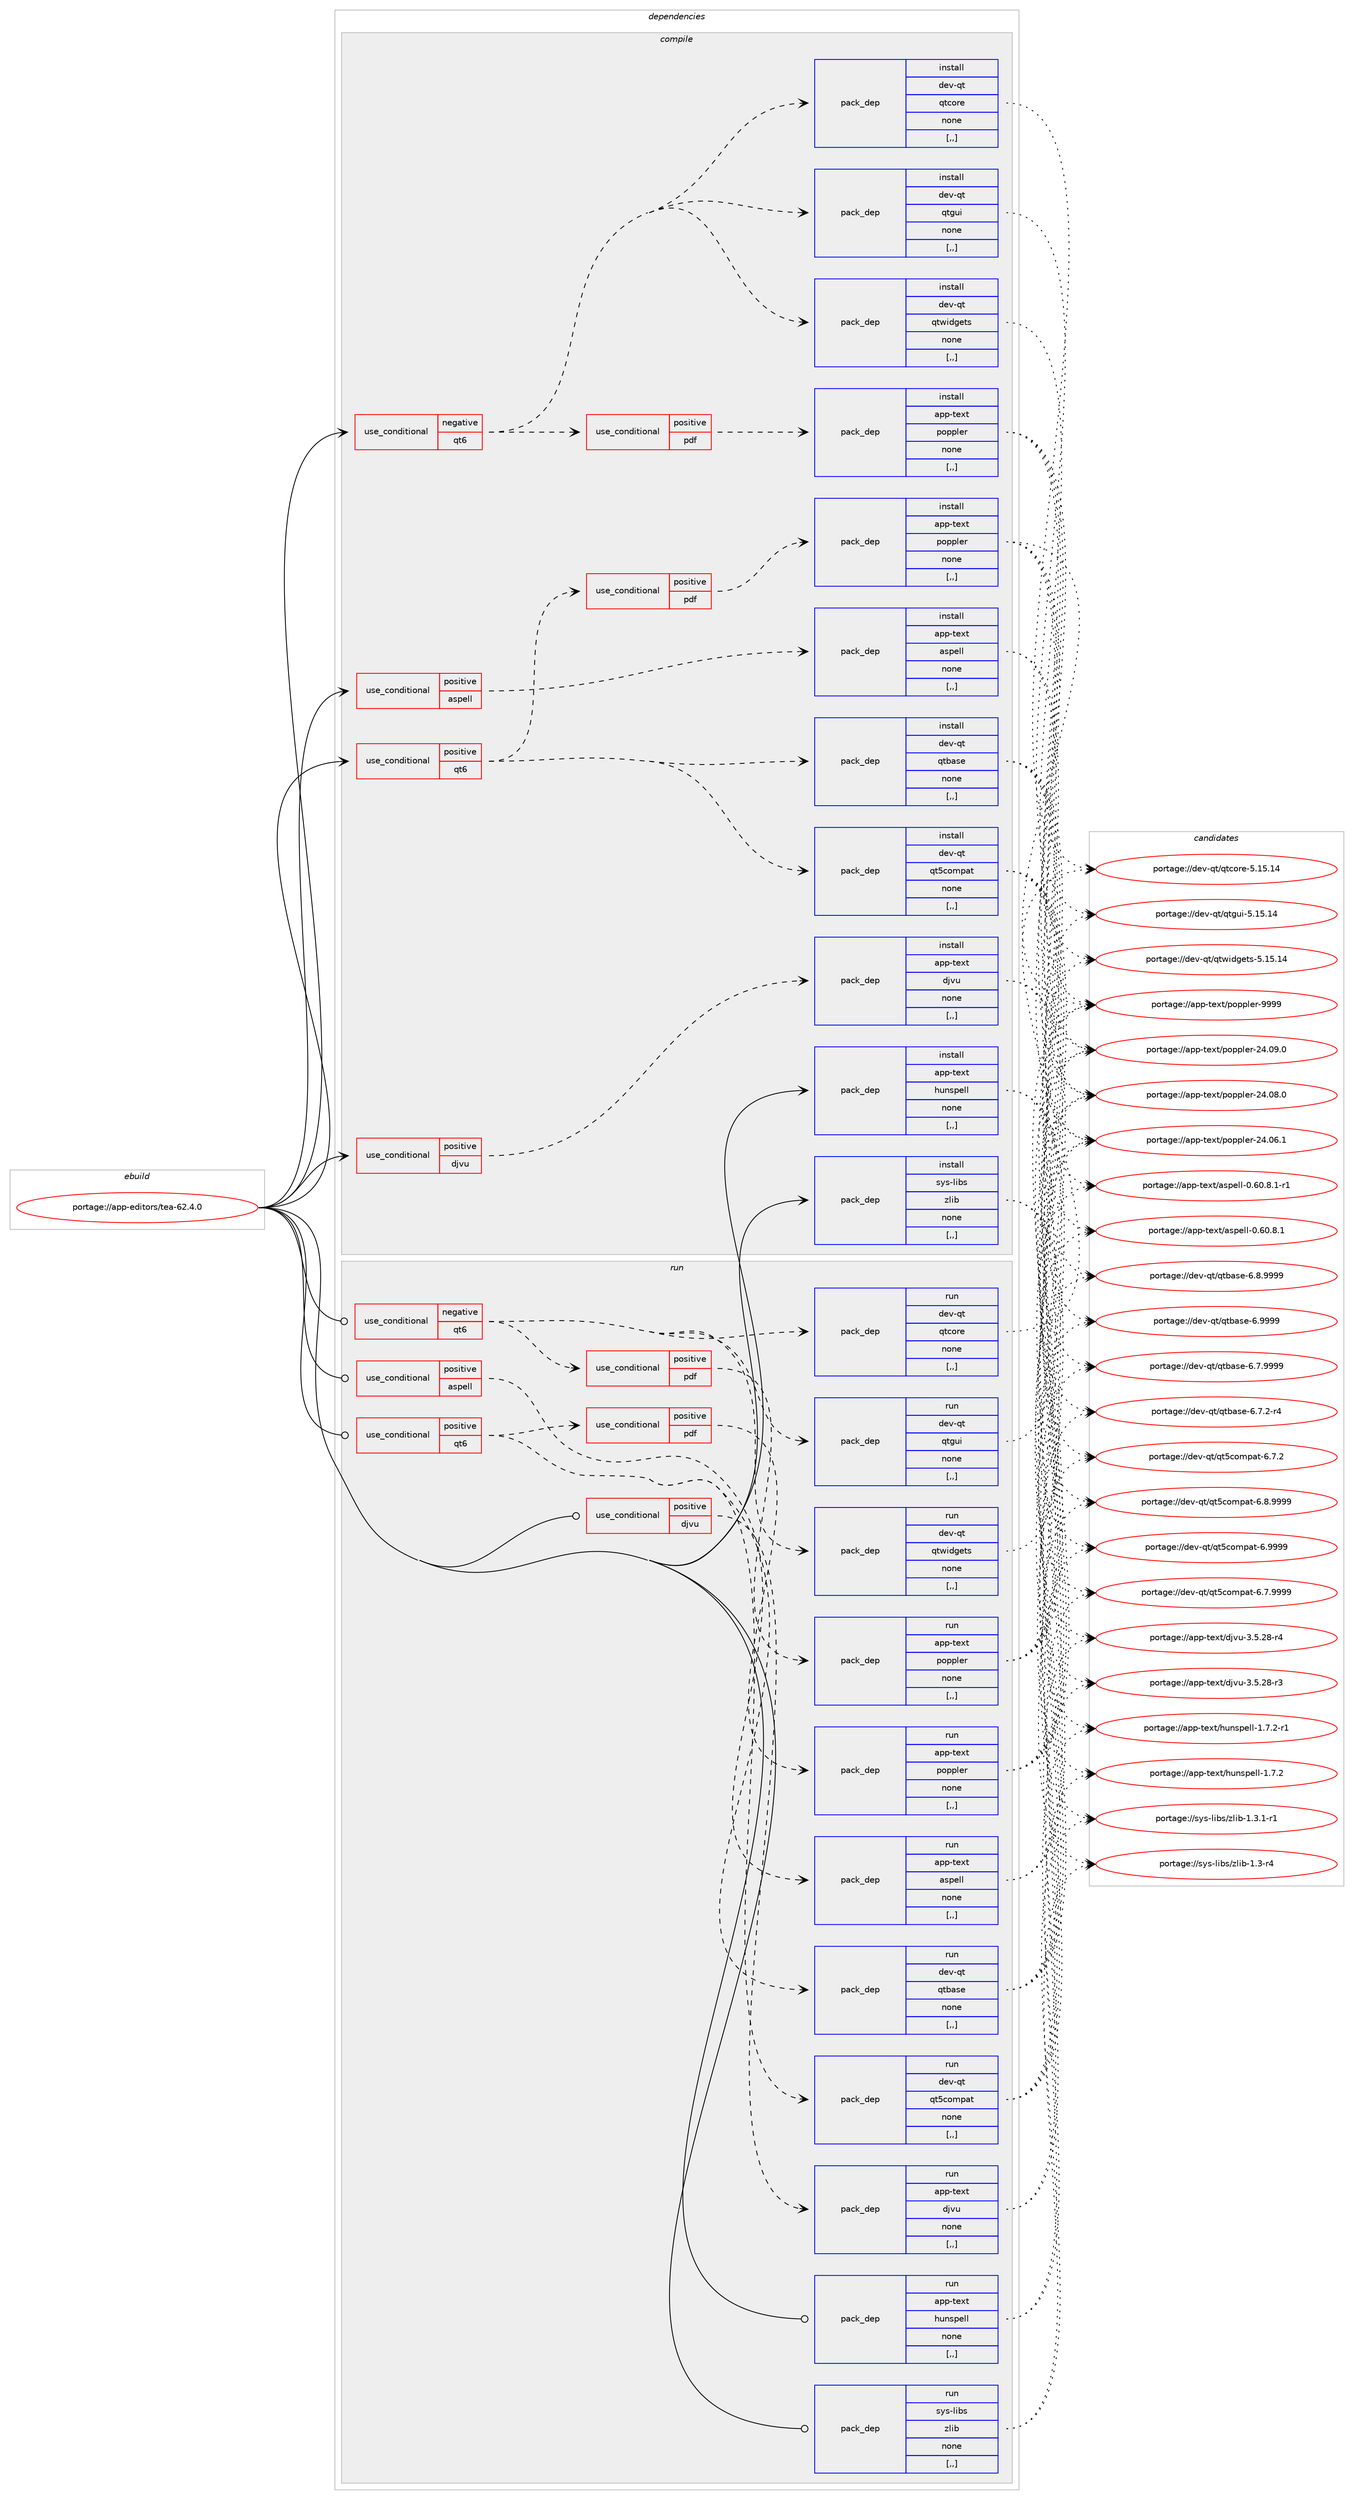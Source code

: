 digraph prolog {

# *************
# Graph options
# *************

newrank=true;
concentrate=true;
compound=true;
graph [rankdir=LR,fontname=Helvetica,fontsize=10,ranksep=1.5];#, ranksep=2.5, nodesep=0.2];
edge  [arrowhead=vee];
node  [fontname=Helvetica,fontsize=10];

# **********
# The ebuild
# **********

subgraph cluster_leftcol {
color=gray;
label=<<i>ebuild</i>>;
id [label="portage://app-editors/tea-62.4.0", color=red, width=4, href="../app-editors/tea-62.4.0.svg"];
}

# ****************
# The dependencies
# ****************

subgraph cluster_midcol {
color=gray;
label=<<i>dependencies</i>>;
subgraph cluster_compile {
fillcolor="#eeeeee";
style=filled;
label=<<i>compile</i>>;
subgraph cond135597 {
dependency514618 [label=<<TABLE BORDER="0" CELLBORDER="1" CELLSPACING="0" CELLPADDING="4"><TR><TD ROWSPAN="3" CELLPADDING="10">use_conditional</TD></TR><TR><TD>negative</TD></TR><TR><TD>qt6</TD></TR></TABLE>>, shape=none, color=red];
subgraph pack375301 {
dependency514619 [label=<<TABLE BORDER="0" CELLBORDER="1" CELLSPACING="0" CELLPADDING="4" WIDTH="220"><TR><TD ROWSPAN="6" CELLPADDING="30">pack_dep</TD></TR><TR><TD WIDTH="110">install</TD></TR><TR><TD>dev-qt</TD></TR><TR><TD>qtcore</TD></TR><TR><TD>none</TD></TR><TR><TD>[,,]</TD></TR></TABLE>>, shape=none, color=blue];
}
dependency514618:e -> dependency514619:w [weight=20,style="dashed",arrowhead="vee"];
subgraph pack375302 {
dependency514620 [label=<<TABLE BORDER="0" CELLBORDER="1" CELLSPACING="0" CELLPADDING="4" WIDTH="220"><TR><TD ROWSPAN="6" CELLPADDING="30">pack_dep</TD></TR><TR><TD WIDTH="110">install</TD></TR><TR><TD>dev-qt</TD></TR><TR><TD>qtgui</TD></TR><TR><TD>none</TD></TR><TR><TD>[,,]</TD></TR></TABLE>>, shape=none, color=blue];
}
dependency514618:e -> dependency514620:w [weight=20,style="dashed",arrowhead="vee"];
subgraph pack375303 {
dependency514621 [label=<<TABLE BORDER="0" CELLBORDER="1" CELLSPACING="0" CELLPADDING="4" WIDTH="220"><TR><TD ROWSPAN="6" CELLPADDING="30">pack_dep</TD></TR><TR><TD WIDTH="110">install</TD></TR><TR><TD>dev-qt</TD></TR><TR><TD>qtwidgets</TD></TR><TR><TD>none</TD></TR><TR><TD>[,,]</TD></TR></TABLE>>, shape=none, color=blue];
}
dependency514618:e -> dependency514621:w [weight=20,style="dashed",arrowhead="vee"];
subgraph cond135598 {
dependency514622 [label=<<TABLE BORDER="0" CELLBORDER="1" CELLSPACING="0" CELLPADDING="4"><TR><TD ROWSPAN="3" CELLPADDING="10">use_conditional</TD></TR><TR><TD>positive</TD></TR><TR><TD>pdf</TD></TR></TABLE>>, shape=none, color=red];
subgraph pack375304 {
dependency514623 [label=<<TABLE BORDER="0" CELLBORDER="1" CELLSPACING="0" CELLPADDING="4" WIDTH="220"><TR><TD ROWSPAN="6" CELLPADDING="30">pack_dep</TD></TR><TR><TD WIDTH="110">install</TD></TR><TR><TD>app-text</TD></TR><TR><TD>poppler</TD></TR><TR><TD>none</TD></TR><TR><TD>[,,]</TD></TR></TABLE>>, shape=none, color=blue];
}
dependency514622:e -> dependency514623:w [weight=20,style="dashed",arrowhead="vee"];
}
dependency514618:e -> dependency514622:w [weight=20,style="dashed",arrowhead="vee"];
}
id:e -> dependency514618:w [weight=20,style="solid",arrowhead="vee"];
subgraph cond135599 {
dependency514624 [label=<<TABLE BORDER="0" CELLBORDER="1" CELLSPACING="0" CELLPADDING="4"><TR><TD ROWSPAN="3" CELLPADDING="10">use_conditional</TD></TR><TR><TD>positive</TD></TR><TR><TD>aspell</TD></TR></TABLE>>, shape=none, color=red];
subgraph pack375305 {
dependency514625 [label=<<TABLE BORDER="0" CELLBORDER="1" CELLSPACING="0" CELLPADDING="4" WIDTH="220"><TR><TD ROWSPAN="6" CELLPADDING="30">pack_dep</TD></TR><TR><TD WIDTH="110">install</TD></TR><TR><TD>app-text</TD></TR><TR><TD>aspell</TD></TR><TR><TD>none</TD></TR><TR><TD>[,,]</TD></TR></TABLE>>, shape=none, color=blue];
}
dependency514624:e -> dependency514625:w [weight=20,style="dashed",arrowhead="vee"];
}
id:e -> dependency514624:w [weight=20,style="solid",arrowhead="vee"];
subgraph cond135600 {
dependency514626 [label=<<TABLE BORDER="0" CELLBORDER="1" CELLSPACING="0" CELLPADDING="4"><TR><TD ROWSPAN="3" CELLPADDING="10">use_conditional</TD></TR><TR><TD>positive</TD></TR><TR><TD>djvu</TD></TR></TABLE>>, shape=none, color=red];
subgraph pack375306 {
dependency514627 [label=<<TABLE BORDER="0" CELLBORDER="1" CELLSPACING="0" CELLPADDING="4" WIDTH="220"><TR><TD ROWSPAN="6" CELLPADDING="30">pack_dep</TD></TR><TR><TD WIDTH="110">install</TD></TR><TR><TD>app-text</TD></TR><TR><TD>djvu</TD></TR><TR><TD>none</TD></TR><TR><TD>[,,]</TD></TR></TABLE>>, shape=none, color=blue];
}
dependency514626:e -> dependency514627:w [weight=20,style="dashed",arrowhead="vee"];
}
id:e -> dependency514626:w [weight=20,style="solid",arrowhead="vee"];
subgraph cond135601 {
dependency514628 [label=<<TABLE BORDER="0" CELLBORDER="1" CELLSPACING="0" CELLPADDING="4"><TR><TD ROWSPAN="3" CELLPADDING="10">use_conditional</TD></TR><TR><TD>positive</TD></TR><TR><TD>qt6</TD></TR></TABLE>>, shape=none, color=red];
subgraph pack375307 {
dependency514629 [label=<<TABLE BORDER="0" CELLBORDER="1" CELLSPACING="0" CELLPADDING="4" WIDTH="220"><TR><TD ROWSPAN="6" CELLPADDING="30">pack_dep</TD></TR><TR><TD WIDTH="110">install</TD></TR><TR><TD>dev-qt</TD></TR><TR><TD>qtbase</TD></TR><TR><TD>none</TD></TR><TR><TD>[,,]</TD></TR></TABLE>>, shape=none, color=blue];
}
dependency514628:e -> dependency514629:w [weight=20,style="dashed",arrowhead="vee"];
subgraph pack375308 {
dependency514630 [label=<<TABLE BORDER="0" CELLBORDER="1" CELLSPACING="0" CELLPADDING="4" WIDTH="220"><TR><TD ROWSPAN="6" CELLPADDING="30">pack_dep</TD></TR><TR><TD WIDTH="110">install</TD></TR><TR><TD>dev-qt</TD></TR><TR><TD>qt5compat</TD></TR><TR><TD>none</TD></TR><TR><TD>[,,]</TD></TR></TABLE>>, shape=none, color=blue];
}
dependency514628:e -> dependency514630:w [weight=20,style="dashed",arrowhead="vee"];
subgraph cond135602 {
dependency514631 [label=<<TABLE BORDER="0" CELLBORDER="1" CELLSPACING="0" CELLPADDING="4"><TR><TD ROWSPAN="3" CELLPADDING="10">use_conditional</TD></TR><TR><TD>positive</TD></TR><TR><TD>pdf</TD></TR></TABLE>>, shape=none, color=red];
subgraph pack375309 {
dependency514632 [label=<<TABLE BORDER="0" CELLBORDER="1" CELLSPACING="0" CELLPADDING="4" WIDTH="220"><TR><TD ROWSPAN="6" CELLPADDING="30">pack_dep</TD></TR><TR><TD WIDTH="110">install</TD></TR><TR><TD>app-text</TD></TR><TR><TD>poppler</TD></TR><TR><TD>none</TD></TR><TR><TD>[,,]</TD></TR></TABLE>>, shape=none, color=blue];
}
dependency514631:e -> dependency514632:w [weight=20,style="dashed",arrowhead="vee"];
}
dependency514628:e -> dependency514631:w [weight=20,style="dashed",arrowhead="vee"];
}
id:e -> dependency514628:w [weight=20,style="solid",arrowhead="vee"];
subgraph pack375310 {
dependency514633 [label=<<TABLE BORDER="0" CELLBORDER="1" CELLSPACING="0" CELLPADDING="4" WIDTH="220"><TR><TD ROWSPAN="6" CELLPADDING="30">pack_dep</TD></TR><TR><TD WIDTH="110">install</TD></TR><TR><TD>app-text</TD></TR><TR><TD>hunspell</TD></TR><TR><TD>none</TD></TR><TR><TD>[,,]</TD></TR></TABLE>>, shape=none, color=blue];
}
id:e -> dependency514633:w [weight=20,style="solid",arrowhead="vee"];
subgraph pack375311 {
dependency514634 [label=<<TABLE BORDER="0" CELLBORDER="1" CELLSPACING="0" CELLPADDING="4" WIDTH="220"><TR><TD ROWSPAN="6" CELLPADDING="30">pack_dep</TD></TR><TR><TD WIDTH="110">install</TD></TR><TR><TD>sys-libs</TD></TR><TR><TD>zlib</TD></TR><TR><TD>none</TD></TR><TR><TD>[,,]</TD></TR></TABLE>>, shape=none, color=blue];
}
id:e -> dependency514634:w [weight=20,style="solid",arrowhead="vee"];
}
subgraph cluster_compileandrun {
fillcolor="#eeeeee";
style=filled;
label=<<i>compile and run</i>>;
}
subgraph cluster_run {
fillcolor="#eeeeee";
style=filled;
label=<<i>run</i>>;
subgraph cond135603 {
dependency514635 [label=<<TABLE BORDER="0" CELLBORDER="1" CELLSPACING="0" CELLPADDING="4"><TR><TD ROWSPAN="3" CELLPADDING="10">use_conditional</TD></TR><TR><TD>negative</TD></TR><TR><TD>qt6</TD></TR></TABLE>>, shape=none, color=red];
subgraph pack375312 {
dependency514636 [label=<<TABLE BORDER="0" CELLBORDER="1" CELLSPACING="0" CELLPADDING="4" WIDTH="220"><TR><TD ROWSPAN="6" CELLPADDING="30">pack_dep</TD></TR><TR><TD WIDTH="110">run</TD></TR><TR><TD>dev-qt</TD></TR><TR><TD>qtcore</TD></TR><TR><TD>none</TD></TR><TR><TD>[,,]</TD></TR></TABLE>>, shape=none, color=blue];
}
dependency514635:e -> dependency514636:w [weight=20,style="dashed",arrowhead="vee"];
subgraph pack375313 {
dependency514637 [label=<<TABLE BORDER="0" CELLBORDER="1" CELLSPACING="0" CELLPADDING="4" WIDTH="220"><TR><TD ROWSPAN="6" CELLPADDING="30">pack_dep</TD></TR><TR><TD WIDTH="110">run</TD></TR><TR><TD>dev-qt</TD></TR><TR><TD>qtgui</TD></TR><TR><TD>none</TD></TR><TR><TD>[,,]</TD></TR></TABLE>>, shape=none, color=blue];
}
dependency514635:e -> dependency514637:w [weight=20,style="dashed",arrowhead="vee"];
subgraph pack375314 {
dependency514638 [label=<<TABLE BORDER="0" CELLBORDER="1" CELLSPACING="0" CELLPADDING="4" WIDTH="220"><TR><TD ROWSPAN="6" CELLPADDING="30">pack_dep</TD></TR><TR><TD WIDTH="110">run</TD></TR><TR><TD>dev-qt</TD></TR><TR><TD>qtwidgets</TD></TR><TR><TD>none</TD></TR><TR><TD>[,,]</TD></TR></TABLE>>, shape=none, color=blue];
}
dependency514635:e -> dependency514638:w [weight=20,style="dashed",arrowhead="vee"];
subgraph cond135604 {
dependency514639 [label=<<TABLE BORDER="0" CELLBORDER="1" CELLSPACING="0" CELLPADDING="4"><TR><TD ROWSPAN="3" CELLPADDING="10">use_conditional</TD></TR><TR><TD>positive</TD></TR><TR><TD>pdf</TD></TR></TABLE>>, shape=none, color=red];
subgraph pack375315 {
dependency514640 [label=<<TABLE BORDER="0" CELLBORDER="1" CELLSPACING="0" CELLPADDING="4" WIDTH="220"><TR><TD ROWSPAN="6" CELLPADDING="30">pack_dep</TD></TR><TR><TD WIDTH="110">run</TD></TR><TR><TD>app-text</TD></TR><TR><TD>poppler</TD></TR><TR><TD>none</TD></TR><TR><TD>[,,]</TD></TR></TABLE>>, shape=none, color=blue];
}
dependency514639:e -> dependency514640:w [weight=20,style="dashed",arrowhead="vee"];
}
dependency514635:e -> dependency514639:w [weight=20,style="dashed",arrowhead="vee"];
}
id:e -> dependency514635:w [weight=20,style="solid",arrowhead="odot"];
subgraph cond135605 {
dependency514641 [label=<<TABLE BORDER="0" CELLBORDER="1" CELLSPACING="0" CELLPADDING="4"><TR><TD ROWSPAN="3" CELLPADDING="10">use_conditional</TD></TR><TR><TD>positive</TD></TR><TR><TD>aspell</TD></TR></TABLE>>, shape=none, color=red];
subgraph pack375316 {
dependency514642 [label=<<TABLE BORDER="0" CELLBORDER="1" CELLSPACING="0" CELLPADDING="4" WIDTH="220"><TR><TD ROWSPAN="6" CELLPADDING="30">pack_dep</TD></TR><TR><TD WIDTH="110">run</TD></TR><TR><TD>app-text</TD></TR><TR><TD>aspell</TD></TR><TR><TD>none</TD></TR><TR><TD>[,,]</TD></TR></TABLE>>, shape=none, color=blue];
}
dependency514641:e -> dependency514642:w [weight=20,style="dashed",arrowhead="vee"];
}
id:e -> dependency514641:w [weight=20,style="solid",arrowhead="odot"];
subgraph cond135606 {
dependency514643 [label=<<TABLE BORDER="0" CELLBORDER="1" CELLSPACING="0" CELLPADDING="4"><TR><TD ROWSPAN="3" CELLPADDING="10">use_conditional</TD></TR><TR><TD>positive</TD></TR><TR><TD>djvu</TD></TR></TABLE>>, shape=none, color=red];
subgraph pack375317 {
dependency514644 [label=<<TABLE BORDER="0" CELLBORDER="1" CELLSPACING="0" CELLPADDING="4" WIDTH="220"><TR><TD ROWSPAN="6" CELLPADDING="30">pack_dep</TD></TR><TR><TD WIDTH="110">run</TD></TR><TR><TD>app-text</TD></TR><TR><TD>djvu</TD></TR><TR><TD>none</TD></TR><TR><TD>[,,]</TD></TR></TABLE>>, shape=none, color=blue];
}
dependency514643:e -> dependency514644:w [weight=20,style="dashed",arrowhead="vee"];
}
id:e -> dependency514643:w [weight=20,style="solid",arrowhead="odot"];
subgraph cond135607 {
dependency514645 [label=<<TABLE BORDER="0" CELLBORDER="1" CELLSPACING="0" CELLPADDING="4"><TR><TD ROWSPAN="3" CELLPADDING="10">use_conditional</TD></TR><TR><TD>positive</TD></TR><TR><TD>qt6</TD></TR></TABLE>>, shape=none, color=red];
subgraph pack375318 {
dependency514646 [label=<<TABLE BORDER="0" CELLBORDER="1" CELLSPACING="0" CELLPADDING="4" WIDTH="220"><TR><TD ROWSPAN="6" CELLPADDING="30">pack_dep</TD></TR><TR><TD WIDTH="110">run</TD></TR><TR><TD>dev-qt</TD></TR><TR><TD>qtbase</TD></TR><TR><TD>none</TD></TR><TR><TD>[,,]</TD></TR></TABLE>>, shape=none, color=blue];
}
dependency514645:e -> dependency514646:w [weight=20,style="dashed",arrowhead="vee"];
subgraph pack375319 {
dependency514647 [label=<<TABLE BORDER="0" CELLBORDER="1" CELLSPACING="0" CELLPADDING="4" WIDTH="220"><TR><TD ROWSPAN="6" CELLPADDING="30">pack_dep</TD></TR><TR><TD WIDTH="110">run</TD></TR><TR><TD>dev-qt</TD></TR><TR><TD>qt5compat</TD></TR><TR><TD>none</TD></TR><TR><TD>[,,]</TD></TR></TABLE>>, shape=none, color=blue];
}
dependency514645:e -> dependency514647:w [weight=20,style="dashed",arrowhead="vee"];
subgraph cond135608 {
dependency514648 [label=<<TABLE BORDER="0" CELLBORDER="1" CELLSPACING="0" CELLPADDING="4"><TR><TD ROWSPAN="3" CELLPADDING="10">use_conditional</TD></TR><TR><TD>positive</TD></TR><TR><TD>pdf</TD></TR></TABLE>>, shape=none, color=red];
subgraph pack375320 {
dependency514649 [label=<<TABLE BORDER="0" CELLBORDER="1" CELLSPACING="0" CELLPADDING="4" WIDTH="220"><TR><TD ROWSPAN="6" CELLPADDING="30">pack_dep</TD></TR><TR><TD WIDTH="110">run</TD></TR><TR><TD>app-text</TD></TR><TR><TD>poppler</TD></TR><TR><TD>none</TD></TR><TR><TD>[,,]</TD></TR></TABLE>>, shape=none, color=blue];
}
dependency514648:e -> dependency514649:w [weight=20,style="dashed",arrowhead="vee"];
}
dependency514645:e -> dependency514648:w [weight=20,style="dashed",arrowhead="vee"];
}
id:e -> dependency514645:w [weight=20,style="solid",arrowhead="odot"];
subgraph pack375321 {
dependency514650 [label=<<TABLE BORDER="0" CELLBORDER="1" CELLSPACING="0" CELLPADDING="4" WIDTH="220"><TR><TD ROWSPAN="6" CELLPADDING="30">pack_dep</TD></TR><TR><TD WIDTH="110">run</TD></TR><TR><TD>app-text</TD></TR><TR><TD>hunspell</TD></TR><TR><TD>none</TD></TR><TR><TD>[,,]</TD></TR></TABLE>>, shape=none, color=blue];
}
id:e -> dependency514650:w [weight=20,style="solid",arrowhead="odot"];
subgraph pack375322 {
dependency514651 [label=<<TABLE BORDER="0" CELLBORDER="1" CELLSPACING="0" CELLPADDING="4" WIDTH="220"><TR><TD ROWSPAN="6" CELLPADDING="30">pack_dep</TD></TR><TR><TD WIDTH="110">run</TD></TR><TR><TD>sys-libs</TD></TR><TR><TD>zlib</TD></TR><TR><TD>none</TD></TR><TR><TD>[,,]</TD></TR></TABLE>>, shape=none, color=blue];
}
id:e -> dependency514651:w [weight=20,style="solid",arrowhead="odot"];
}
}

# **************
# The candidates
# **************

subgraph cluster_choices {
rank=same;
color=gray;
label=<<i>candidates</i>>;

subgraph choice375301 {
color=black;
nodesep=1;
choice1001011184511311647113116991111141014553464953464952 [label="portage://dev-qt/qtcore-5.15.14", color=red, width=4,href="../dev-qt/qtcore-5.15.14.svg"];
dependency514619:e -> choice1001011184511311647113116991111141014553464953464952:w [style=dotted,weight="100"];
}
subgraph choice375302 {
color=black;
nodesep=1;
choice10010111845113116471131161031171054553464953464952 [label="portage://dev-qt/qtgui-5.15.14", color=red, width=4,href="../dev-qt/qtgui-5.15.14.svg"];
dependency514620:e -> choice10010111845113116471131161031171054553464953464952:w [style=dotted,weight="100"];
}
subgraph choice375303 {
color=black;
nodesep=1;
choice10010111845113116471131161191051001031011161154553464953464952 [label="portage://dev-qt/qtwidgets-5.15.14", color=red, width=4,href="../dev-qt/qtwidgets-5.15.14.svg"];
dependency514621:e -> choice10010111845113116471131161191051001031011161154553464953464952:w [style=dotted,weight="100"];
}
subgraph choice375304 {
color=black;
nodesep=1;
choice9711211245116101120116471121111121121081011144557575757 [label="portage://app-text/poppler-9999", color=red, width=4,href="../app-text/poppler-9999.svg"];
choice9711211245116101120116471121111121121081011144550524648574648 [label="portage://app-text/poppler-24.09.0", color=red, width=4,href="../app-text/poppler-24.09.0.svg"];
choice9711211245116101120116471121111121121081011144550524648564648 [label="portage://app-text/poppler-24.08.0", color=red, width=4,href="../app-text/poppler-24.08.0.svg"];
choice9711211245116101120116471121111121121081011144550524648544649 [label="portage://app-text/poppler-24.06.1", color=red, width=4,href="../app-text/poppler-24.06.1.svg"];
dependency514623:e -> choice9711211245116101120116471121111121121081011144557575757:w [style=dotted,weight="100"];
dependency514623:e -> choice9711211245116101120116471121111121121081011144550524648574648:w [style=dotted,weight="100"];
dependency514623:e -> choice9711211245116101120116471121111121121081011144550524648564648:w [style=dotted,weight="100"];
dependency514623:e -> choice9711211245116101120116471121111121121081011144550524648544649:w [style=dotted,weight="100"];
}
subgraph choice375305 {
color=black;
nodesep=1;
choice971121124511610112011647971151121011081084548465448465646494511449 [label="portage://app-text/aspell-0.60.8.1-r1", color=red, width=4,href="../app-text/aspell-0.60.8.1-r1.svg"];
choice97112112451161011201164797115112101108108454846544846564649 [label="portage://app-text/aspell-0.60.8.1", color=red, width=4,href="../app-text/aspell-0.60.8.1.svg"];
dependency514625:e -> choice971121124511610112011647971151121011081084548465448465646494511449:w [style=dotted,weight="100"];
dependency514625:e -> choice97112112451161011201164797115112101108108454846544846564649:w [style=dotted,weight="100"];
}
subgraph choice375306 {
color=black;
nodesep=1;
choice971121124511610112011647100106118117455146534650564511452 [label="portage://app-text/djvu-3.5.28-r4", color=red, width=4,href="../app-text/djvu-3.5.28-r4.svg"];
choice971121124511610112011647100106118117455146534650564511451 [label="portage://app-text/djvu-3.5.28-r3", color=red, width=4,href="../app-text/djvu-3.5.28-r3.svg"];
dependency514627:e -> choice971121124511610112011647100106118117455146534650564511452:w [style=dotted,weight="100"];
dependency514627:e -> choice971121124511610112011647100106118117455146534650564511451:w [style=dotted,weight="100"];
}
subgraph choice375307 {
color=black;
nodesep=1;
choice1001011184511311647113116989711510145544657575757 [label="portage://dev-qt/qtbase-6.9999", color=red, width=4,href="../dev-qt/qtbase-6.9999.svg"];
choice10010111845113116471131169897115101455446564657575757 [label="portage://dev-qt/qtbase-6.8.9999", color=red, width=4,href="../dev-qt/qtbase-6.8.9999.svg"];
choice10010111845113116471131169897115101455446554657575757 [label="portage://dev-qt/qtbase-6.7.9999", color=red, width=4,href="../dev-qt/qtbase-6.7.9999.svg"];
choice100101118451131164711311698971151014554465546504511452 [label="portage://dev-qt/qtbase-6.7.2-r4", color=red, width=4,href="../dev-qt/qtbase-6.7.2-r4.svg"];
dependency514629:e -> choice1001011184511311647113116989711510145544657575757:w [style=dotted,weight="100"];
dependency514629:e -> choice10010111845113116471131169897115101455446564657575757:w [style=dotted,weight="100"];
dependency514629:e -> choice10010111845113116471131169897115101455446554657575757:w [style=dotted,weight="100"];
dependency514629:e -> choice100101118451131164711311698971151014554465546504511452:w [style=dotted,weight="100"];
}
subgraph choice375308 {
color=black;
nodesep=1;
choice100101118451131164711311653991111091129711645544657575757 [label="portage://dev-qt/qt5compat-6.9999", color=red, width=4,href="../dev-qt/qt5compat-6.9999.svg"];
choice1001011184511311647113116539911110911297116455446564657575757 [label="portage://dev-qt/qt5compat-6.8.9999", color=red, width=4,href="../dev-qt/qt5compat-6.8.9999.svg"];
choice1001011184511311647113116539911110911297116455446554657575757 [label="portage://dev-qt/qt5compat-6.7.9999", color=red, width=4,href="../dev-qt/qt5compat-6.7.9999.svg"];
choice1001011184511311647113116539911110911297116455446554650 [label="portage://dev-qt/qt5compat-6.7.2", color=red, width=4,href="../dev-qt/qt5compat-6.7.2.svg"];
dependency514630:e -> choice100101118451131164711311653991111091129711645544657575757:w [style=dotted,weight="100"];
dependency514630:e -> choice1001011184511311647113116539911110911297116455446564657575757:w [style=dotted,weight="100"];
dependency514630:e -> choice1001011184511311647113116539911110911297116455446554657575757:w [style=dotted,weight="100"];
dependency514630:e -> choice1001011184511311647113116539911110911297116455446554650:w [style=dotted,weight="100"];
}
subgraph choice375309 {
color=black;
nodesep=1;
choice9711211245116101120116471121111121121081011144557575757 [label="portage://app-text/poppler-9999", color=red, width=4,href="../app-text/poppler-9999.svg"];
choice9711211245116101120116471121111121121081011144550524648574648 [label="portage://app-text/poppler-24.09.0", color=red, width=4,href="../app-text/poppler-24.09.0.svg"];
choice9711211245116101120116471121111121121081011144550524648564648 [label="portage://app-text/poppler-24.08.0", color=red, width=4,href="../app-text/poppler-24.08.0.svg"];
choice9711211245116101120116471121111121121081011144550524648544649 [label="portage://app-text/poppler-24.06.1", color=red, width=4,href="../app-text/poppler-24.06.1.svg"];
dependency514632:e -> choice9711211245116101120116471121111121121081011144557575757:w [style=dotted,weight="100"];
dependency514632:e -> choice9711211245116101120116471121111121121081011144550524648574648:w [style=dotted,weight="100"];
dependency514632:e -> choice9711211245116101120116471121111121121081011144550524648564648:w [style=dotted,weight="100"];
dependency514632:e -> choice9711211245116101120116471121111121121081011144550524648544649:w [style=dotted,weight="100"];
}
subgraph choice375310 {
color=black;
nodesep=1;
choice9711211245116101120116471041171101151121011081084549465546504511449 [label="portage://app-text/hunspell-1.7.2-r1", color=red, width=4,href="../app-text/hunspell-1.7.2-r1.svg"];
choice971121124511610112011647104117110115112101108108454946554650 [label="portage://app-text/hunspell-1.7.2", color=red, width=4,href="../app-text/hunspell-1.7.2.svg"];
dependency514633:e -> choice9711211245116101120116471041171101151121011081084549465546504511449:w [style=dotted,weight="100"];
dependency514633:e -> choice971121124511610112011647104117110115112101108108454946554650:w [style=dotted,weight="100"];
}
subgraph choice375311 {
color=black;
nodesep=1;
choice115121115451081059811547122108105984549465146494511449 [label="portage://sys-libs/zlib-1.3.1-r1", color=red, width=4,href="../sys-libs/zlib-1.3.1-r1.svg"];
choice11512111545108105981154712210810598454946514511452 [label="portage://sys-libs/zlib-1.3-r4", color=red, width=4,href="../sys-libs/zlib-1.3-r4.svg"];
dependency514634:e -> choice115121115451081059811547122108105984549465146494511449:w [style=dotted,weight="100"];
dependency514634:e -> choice11512111545108105981154712210810598454946514511452:w [style=dotted,weight="100"];
}
subgraph choice375312 {
color=black;
nodesep=1;
choice1001011184511311647113116991111141014553464953464952 [label="portage://dev-qt/qtcore-5.15.14", color=red, width=4,href="../dev-qt/qtcore-5.15.14.svg"];
dependency514636:e -> choice1001011184511311647113116991111141014553464953464952:w [style=dotted,weight="100"];
}
subgraph choice375313 {
color=black;
nodesep=1;
choice10010111845113116471131161031171054553464953464952 [label="portage://dev-qt/qtgui-5.15.14", color=red, width=4,href="../dev-qt/qtgui-5.15.14.svg"];
dependency514637:e -> choice10010111845113116471131161031171054553464953464952:w [style=dotted,weight="100"];
}
subgraph choice375314 {
color=black;
nodesep=1;
choice10010111845113116471131161191051001031011161154553464953464952 [label="portage://dev-qt/qtwidgets-5.15.14", color=red, width=4,href="../dev-qt/qtwidgets-5.15.14.svg"];
dependency514638:e -> choice10010111845113116471131161191051001031011161154553464953464952:w [style=dotted,weight="100"];
}
subgraph choice375315 {
color=black;
nodesep=1;
choice9711211245116101120116471121111121121081011144557575757 [label="portage://app-text/poppler-9999", color=red, width=4,href="../app-text/poppler-9999.svg"];
choice9711211245116101120116471121111121121081011144550524648574648 [label="portage://app-text/poppler-24.09.0", color=red, width=4,href="../app-text/poppler-24.09.0.svg"];
choice9711211245116101120116471121111121121081011144550524648564648 [label="portage://app-text/poppler-24.08.0", color=red, width=4,href="../app-text/poppler-24.08.0.svg"];
choice9711211245116101120116471121111121121081011144550524648544649 [label="portage://app-text/poppler-24.06.1", color=red, width=4,href="../app-text/poppler-24.06.1.svg"];
dependency514640:e -> choice9711211245116101120116471121111121121081011144557575757:w [style=dotted,weight="100"];
dependency514640:e -> choice9711211245116101120116471121111121121081011144550524648574648:w [style=dotted,weight="100"];
dependency514640:e -> choice9711211245116101120116471121111121121081011144550524648564648:w [style=dotted,weight="100"];
dependency514640:e -> choice9711211245116101120116471121111121121081011144550524648544649:w [style=dotted,weight="100"];
}
subgraph choice375316 {
color=black;
nodesep=1;
choice971121124511610112011647971151121011081084548465448465646494511449 [label="portage://app-text/aspell-0.60.8.1-r1", color=red, width=4,href="../app-text/aspell-0.60.8.1-r1.svg"];
choice97112112451161011201164797115112101108108454846544846564649 [label="portage://app-text/aspell-0.60.8.1", color=red, width=4,href="../app-text/aspell-0.60.8.1.svg"];
dependency514642:e -> choice971121124511610112011647971151121011081084548465448465646494511449:w [style=dotted,weight="100"];
dependency514642:e -> choice97112112451161011201164797115112101108108454846544846564649:w [style=dotted,weight="100"];
}
subgraph choice375317 {
color=black;
nodesep=1;
choice971121124511610112011647100106118117455146534650564511452 [label="portage://app-text/djvu-3.5.28-r4", color=red, width=4,href="../app-text/djvu-3.5.28-r4.svg"];
choice971121124511610112011647100106118117455146534650564511451 [label="portage://app-text/djvu-3.5.28-r3", color=red, width=4,href="../app-text/djvu-3.5.28-r3.svg"];
dependency514644:e -> choice971121124511610112011647100106118117455146534650564511452:w [style=dotted,weight="100"];
dependency514644:e -> choice971121124511610112011647100106118117455146534650564511451:w [style=dotted,weight="100"];
}
subgraph choice375318 {
color=black;
nodesep=1;
choice1001011184511311647113116989711510145544657575757 [label="portage://dev-qt/qtbase-6.9999", color=red, width=4,href="../dev-qt/qtbase-6.9999.svg"];
choice10010111845113116471131169897115101455446564657575757 [label="portage://dev-qt/qtbase-6.8.9999", color=red, width=4,href="../dev-qt/qtbase-6.8.9999.svg"];
choice10010111845113116471131169897115101455446554657575757 [label="portage://dev-qt/qtbase-6.7.9999", color=red, width=4,href="../dev-qt/qtbase-6.7.9999.svg"];
choice100101118451131164711311698971151014554465546504511452 [label="portage://dev-qt/qtbase-6.7.2-r4", color=red, width=4,href="../dev-qt/qtbase-6.7.2-r4.svg"];
dependency514646:e -> choice1001011184511311647113116989711510145544657575757:w [style=dotted,weight="100"];
dependency514646:e -> choice10010111845113116471131169897115101455446564657575757:w [style=dotted,weight="100"];
dependency514646:e -> choice10010111845113116471131169897115101455446554657575757:w [style=dotted,weight="100"];
dependency514646:e -> choice100101118451131164711311698971151014554465546504511452:w [style=dotted,weight="100"];
}
subgraph choice375319 {
color=black;
nodesep=1;
choice100101118451131164711311653991111091129711645544657575757 [label="portage://dev-qt/qt5compat-6.9999", color=red, width=4,href="../dev-qt/qt5compat-6.9999.svg"];
choice1001011184511311647113116539911110911297116455446564657575757 [label="portage://dev-qt/qt5compat-6.8.9999", color=red, width=4,href="../dev-qt/qt5compat-6.8.9999.svg"];
choice1001011184511311647113116539911110911297116455446554657575757 [label="portage://dev-qt/qt5compat-6.7.9999", color=red, width=4,href="../dev-qt/qt5compat-6.7.9999.svg"];
choice1001011184511311647113116539911110911297116455446554650 [label="portage://dev-qt/qt5compat-6.7.2", color=red, width=4,href="../dev-qt/qt5compat-6.7.2.svg"];
dependency514647:e -> choice100101118451131164711311653991111091129711645544657575757:w [style=dotted,weight="100"];
dependency514647:e -> choice1001011184511311647113116539911110911297116455446564657575757:w [style=dotted,weight="100"];
dependency514647:e -> choice1001011184511311647113116539911110911297116455446554657575757:w [style=dotted,weight="100"];
dependency514647:e -> choice1001011184511311647113116539911110911297116455446554650:w [style=dotted,weight="100"];
}
subgraph choice375320 {
color=black;
nodesep=1;
choice9711211245116101120116471121111121121081011144557575757 [label="portage://app-text/poppler-9999", color=red, width=4,href="../app-text/poppler-9999.svg"];
choice9711211245116101120116471121111121121081011144550524648574648 [label="portage://app-text/poppler-24.09.0", color=red, width=4,href="../app-text/poppler-24.09.0.svg"];
choice9711211245116101120116471121111121121081011144550524648564648 [label="portage://app-text/poppler-24.08.0", color=red, width=4,href="../app-text/poppler-24.08.0.svg"];
choice9711211245116101120116471121111121121081011144550524648544649 [label="portage://app-text/poppler-24.06.1", color=red, width=4,href="../app-text/poppler-24.06.1.svg"];
dependency514649:e -> choice9711211245116101120116471121111121121081011144557575757:w [style=dotted,weight="100"];
dependency514649:e -> choice9711211245116101120116471121111121121081011144550524648574648:w [style=dotted,weight="100"];
dependency514649:e -> choice9711211245116101120116471121111121121081011144550524648564648:w [style=dotted,weight="100"];
dependency514649:e -> choice9711211245116101120116471121111121121081011144550524648544649:w [style=dotted,weight="100"];
}
subgraph choice375321 {
color=black;
nodesep=1;
choice9711211245116101120116471041171101151121011081084549465546504511449 [label="portage://app-text/hunspell-1.7.2-r1", color=red, width=4,href="../app-text/hunspell-1.7.2-r1.svg"];
choice971121124511610112011647104117110115112101108108454946554650 [label="portage://app-text/hunspell-1.7.2", color=red, width=4,href="../app-text/hunspell-1.7.2.svg"];
dependency514650:e -> choice9711211245116101120116471041171101151121011081084549465546504511449:w [style=dotted,weight="100"];
dependency514650:e -> choice971121124511610112011647104117110115112101108108454946554650:w [style=dotted,weight="100"];
}
subgraph choice375322 {
color=black;
nodesep=1;
choice115121115451081059811547122108105984549465146494511449 [label="portage://sys-libs/zlib-1.3.1-r1", color=red, width=4,href="../sys-libs/zlib-1.3.1-r1.svg"];
choice11512111545108105981154712210810598454946514511452 [label="portage://sys-libs/zlib-1.3-r4", color=red, width=4,href="../sys-libs/zlib-1.3-r4.svg"];
dependency514651:e -> choice115121115451081059811547122108105984549465146494511449:w [style=dotted,weight="100"];
dependency514651:e -> choice11512111545108105981154712210810598454946514511452:w [style=dotted,weight="100"];
}
}

}
